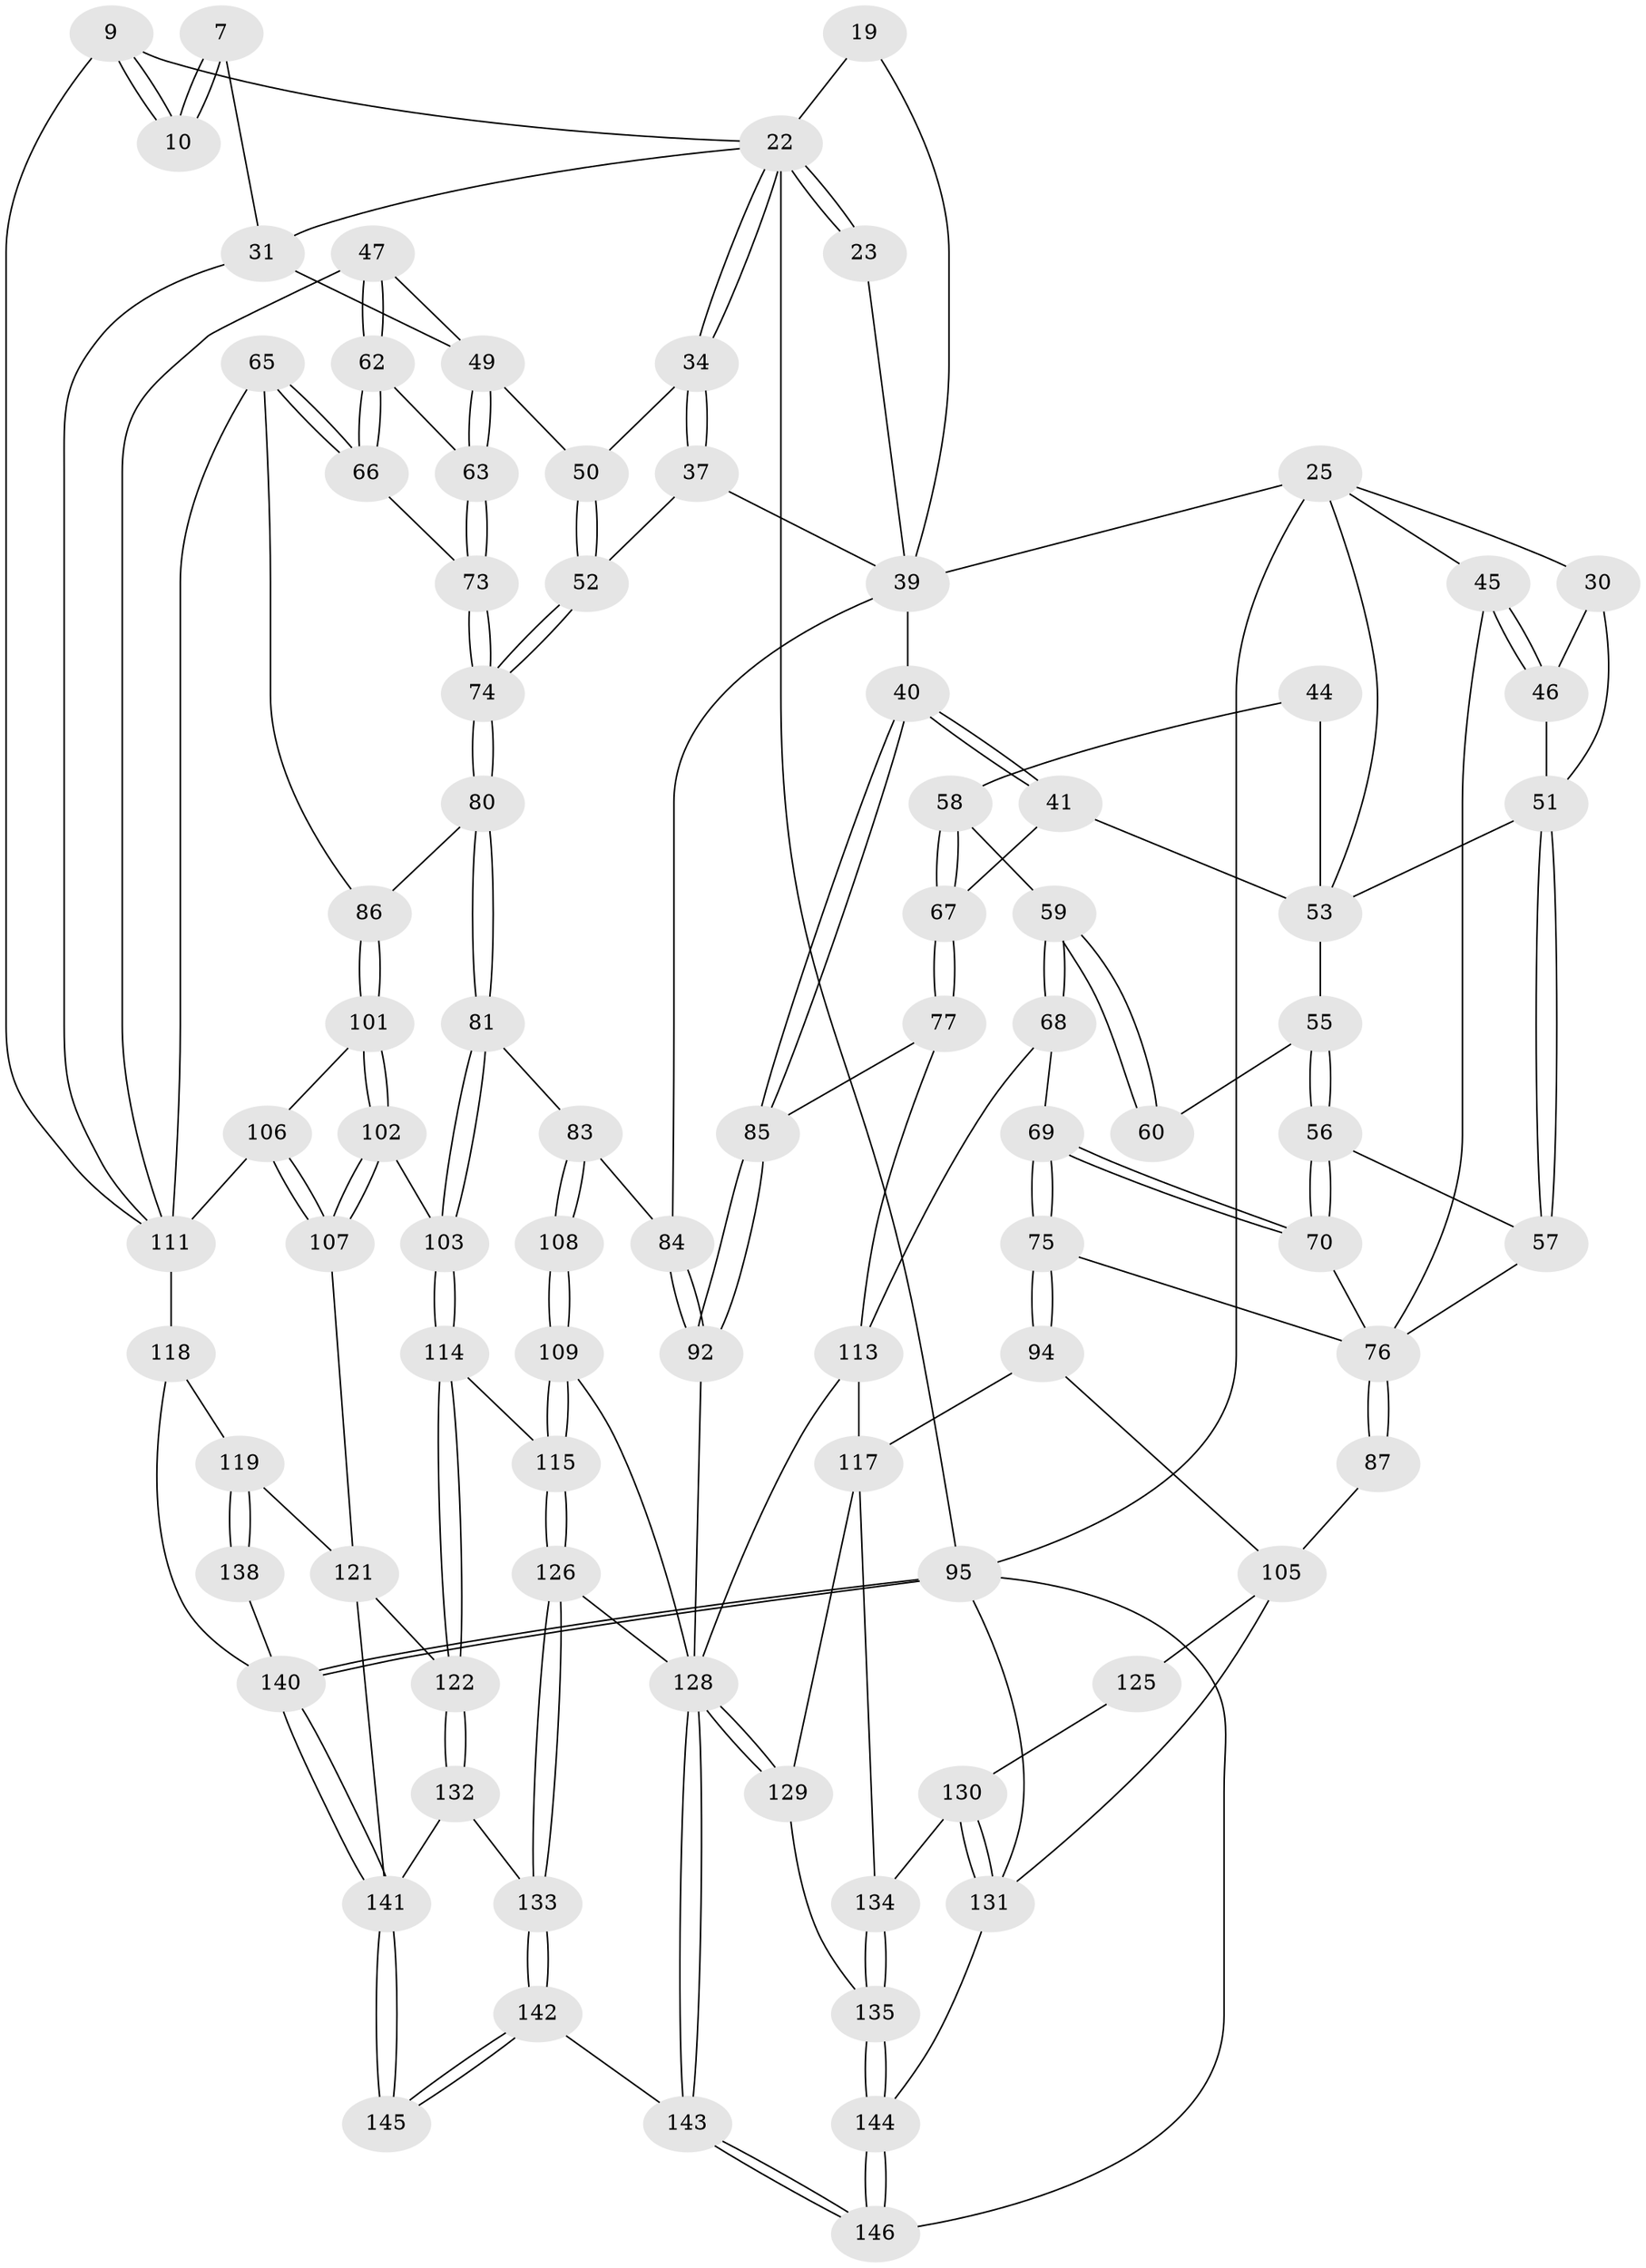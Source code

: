 // original degree distribution, {4: 0.2054794520547945, 5: 0.5684931506849316, 3: 0.02054794520547945, 6: 0.2054794520547945}
// Generated by graph-tools (version 1.1) at 2025/04/03/04/25 22:04:40]
// undirected, 87 vertices, 197 edges
graph export_dot {
graph [start="1"]
  node [color=gray90,style=filled];
  7 [pos="+0.9524150553852909+0.030097311297407316",super="+6"];
  9 [pos="+1+0.2291671586859359"];
  10 [pos="+0.9947100075997368+0.14720796126659622"];
  19 [pos="+0.4778947841882335+0.06891096959566773",super="+14"];
  22 [pos="+0.6610067650371214+0.2014234661239752",super="+4+18"];
  23 [pos="+0.63641846678428+0.15016925569946316"];
  25 [pos="+0+0",super="+24"];
  30 [pos="+0.09625356643586008+0.19062971119089844"];
  31 [pos="+0.8376816293316505+0.1843178352362654",super="+5"];
  34 [pos="+0.662106840193046+0.20540727287923405"];
  37 [pos="+0.5781794041026278+0.35682445006745667"];
  39 [pos="+0.48059369330934+0.36971886604499415",super="+38+21+15+20"];
  40 [pos="+0.4627329961936455+0.37031928257936"];
  41 [pos="+0.4247256905701575+0.3689252473537643"];
  44 [pos="+0.2400607038627587+0.2912970325695616",super="+43"];
  45 [pos="+0+0.19911790039860494"];
  46 [pos="+0+0.22159649582731436"];
  47 [pos="+0.9157307472545396+0.30625063609880165"];
  49 [pos="+0.8007781647083183+0.3631329387377242",super="+48"];
  50 [pos="+0.7553336741907318+0.2878339272337649",super="+33"];
  51 [pos="+0.0608171000922056+0.2931736741812587",super="+29"];
  52 [pos="+0.6492262953583454+0.37663803015287434"];
  53 [pos="+0.15838042282551326+0.2681648746024062",super="+28+42"];
  55 [pos="+0.08382506038907328+0.353410322147501",super="+54"];
  56 [pos="+0.06487935619134864+0.3574402965439019"];
  57 [pos="+0.05619464184868792+0.3125358969367029"];
  58 [pos="+0.2062212924824252+0.39203669752647485"];
  59 [pos="+0.2044330506665169+0.39284676957187614"];
  60 [pos="+0.17893438141690873+0.36239139998524034"];
  62 [pos="+0.9043304747970807+0.3553398130727414"];
  63 [pos="+0.7987160026107154+0.3793848001254837"];
  65 [pos="+0.9916148037217974+0.46818786562283427"];
  66 [pos="+0.9521209353774278+0.44620826989496054"];
  67 [pos="+0.3842790278569668+0.39344648740174143"];
  68 [pos="+0.16892068131367535+0.4698721800273586"];
  69 [pos="+0.1033105096073299+0.44848988663480904"];
  70 [pos="+0.054651600834574994+0.3832665857860433"];
  73 [pos="+0.7746741160965864+0.4282947803310292"];
  74 [pos="+0.7707570239026521+0.43126980491556866"];
  75 [pos="+0.006708914358161209+0.5196434850645877"];
  76 [pos="+0+0.521603254196214",super="+72"];
  77 [pos="+0.24724294237207578+0.5898251266361918"];
  80 [pos="+0.7695223199791679+0.47872635586770523"];
  81 [pos="+0.748722139564056+0.6038778285999533"];
  83 [pos="+0.621966098741208+0.5817148744586272",super="+82"];
  84 [pos="+0.5436882280325372+0.561589731748305"];
  85 [pos="+0.36059410678166076+0.5857278114324165"];
  86 [pos="+0.938931770279339+0.5198365497300411"];
  87 [pos="+0+0.5773355438330289"];
  92 [pos="+0.5094824995918138+0.6086458872574811"];
  94 [pos="+0.19243243349601274+0.6216574211438521"];
  95 [pos="+1+1",super="+91"];
  101 [pos="+0.893403869757003+0.5850487837937859"];
  102 [pos="+0.7753655622868142+0.6280954814601106"];
  103 [pos="+0.7658869717932206+0.6219407149786351"];
  105 [pos="+0.1916266182759763+0.6218467164490015",super="+89"];
  106 [pos="+0.9428261231424417+0.6897385280071118",super="+104"];
  107 [pos="+0.8183413840924237+0.7195341635678427"];
  108 [pos="+0.6236366998135756+0.7214326522590688"];
  109 [pos="+0.6127910514067502+0.739499953847216"];
  111 [pos="+0.9892188041875469+0.7094963888636991",super="+100"];
  113 [pos="+0.42992131080008283+0.6994689126871418",super="+79"];
  114 [pos="+0.6481828288233665+0.7790326733359499"];
  115 [pos="+0.6283199439432419+0.7748864443974622"];
  117 [pos="+0.22297839449103177+0.7417669319760196",super="+116+93"];
  118 [pos="+0.9304602248729122+0.8073573238169421",super="+98"];
  119 [pos="+0.8666554363895297+0.837840371319465"];
  121 [pos="+0.7362979854562642+0.8369058004673232",super="+120"];
  122 [pos="+0.697298986711305+0.8242749501690946"];
  125 [pos="+0.001878398609509974+0.7371916811091892"];
  126 [pos="+0.5307063415198048+0.8446683086752957"];
  128 [pos="+0.3304378935964412+0.8855346729279463",super="+127+112+110"];
  129 [pos="+0.29452868756257994+0.8441169881088467"];
  130 [pos="+0.04005778845157971+0.8807063341663461",super="+124"];
  131 [pos="+0+0.918871869136384",super="+90"];
  132 [pos="+0.5991768940785365+0.9027450963313264"];
  133 [pos="+0.5366367159055538+0.8569442111481289"];
  134 [pos="+0.08394735738398375+0.8866915251999585",super="+123"];
  135 [pos="+0.12118232954233922+0.9456617829144129"];
  138 [pos="+0.8710783549073607+0.8531284114449833"];
  140 [pos="+0.835707721856668+1",super="+139"];
  141 [pos="+0.7170347406621942+1",super="+136+137"];
  142 [pos="+0.41110856937559775+1"];
  143 [pos="+0.35850173136464086+1"];
  144 [pos="+0.1251498212990005+1"];
  145 [pos="+0.693185874528316+1"];
  146 [pos="+0.2126372603983586+1"];
  7 -- 10 [weight=2];
  7 -- 10;
  7 -- 31;
  9 -- 10;
  9 -- 10;
  9 -- 22;
  9 -- 111;
  19 -- 22 [weight=2];
  19 -- 39 [weight=2];
  22 -- 23 [weight=2];
  22 -- 23;
  22 -- 34;
  22 -- 34;
  22 -- 95 [weight=2];
  22 -- 31;
  23 -- 39;
  25 -- 45;
  25 -- 95 [weight=2];
  25 -- 39;
  25 -- 30;
  25 -- 53;
  30 -- 46;
  30 -- 51;
  31 -- 49;
  31 -- 111;
  34 -- 37;
  34 -- 37;
  34 -- 50;
  37 -- 52;
  37 -- 39;
  39 -- 40;
  39 -- 84;
  40 -- 41;
  40 -- 41;
  40 -- 85;
  40 -- 85;
  41 -- 67;
  41 -- 53;
  44 -- 53 [weight=3];
  44 -- 58;
  45 -- 46;
  45 -- 46;
  45 -- 76;
  46 -- 51;
  47 -- 62;
  47 -- 62;
  47 -- 49;
  47 -- 111;
  49 -- 50 [weight=2];
  49 -- 63;
  49 -- 63;
  50 -- 52;
  50 -- 52;
  51 -- 57;
  51 -- 57;
  51 -- 53;
  52 -- 74;
  52 -- 74;
  53 -- 55;
  55 -- 56;
  55 -- 56;
  55 -- 60 [weight=2];
  56 -- 57;
  56 -- 70;
  56 -- 70;
  57 -- 76;
  58 -- 59;
  58 -- 67;
  58 -- 67;
  59 -- 60;
  59 -- 60;
  59 -- 68;
  59 -- 68;
  62 -- 63;
  62 -- 66;
  62 -- 66;
  63 -- 73;
  63 -- 73;
  65 -- 66;
  65 -- 66;
  65 -- 86;
  65 -- 111;
  66 -- 73;
  67 -- 77;
  67 -- 77;
  68 -- 69;
  68 -- 113;
  69 -- 70;
  69 -- 70;
  69 -- 75;
  69 -- 75;
  70 -- 76;
  73 -- 74;
  73 -- 74;
  74 -- 80;
  74 -- 80;
  75 -- 76;
  75 -- 94;
  75 -- 94;
  76 -- 87 [weight=2];
  76 -- 87;
  77 -- 85;
  77 -- 113;
  80 -- 81;
  80 -- 81;
  80 -- 86;
  81 -- 103;
  81 -- 103;
  81 -- 83;
  83 -- 84;
  83 -- 108 [weight=2];
  83 -- 108;
  84 -- 92;
  84 -- 92;
  85 -- 92;
  85 -- 92;
  86 -- 101;
  86 -- 101;
  87 -- 105;
  92 -- 128;
  94 -- 105;
  94 -- 117;
  95 -- 140 [weight=2];
  95 -- 140;
  95 -- 146;
  95 -- 131;
  101 -- 102;
  101 -- 102;
  101 -- 106;
  102 -- 103;
  102 -- 107;
  102 -- 107;
  103 -- 114;
  103 -- 114;
  105 -- 125 [weight=2];
  105 -- 131;
  106 -- 107;
  106 -- 107;
  106 -- 111 [weight=2];
  107 -- 121;
  108 -- 109;
  108 -- 109;
  109 -- 115;
  109 -- 115;
  109 -- 128;
  111 -- 118 [weight=2];
  113 -- 117 [weight=2];
  113 -- 128;
  114 -- 115;
  114 -- 122;
  114 -- 122;
  115 -- 126;
  115 -- 126;
  117 -- 129;
  117 -- 134;
  118 -- 119;
  118 -- 140;
  119 -- 138;
  119 -- 138;
  119 -- 121;
  121 -- 122;
  121 -- 141;
  122 -- 132;
  122 -- 132;
  125 -- 130;
  126 -- 133;
  126 -- 133;
  126 -- 128;
  128 -- 129;
  128 -- 129;
  128 -- 143;
  128 -- 143;
  129 -- 135;
  130 -- 131;
  130 -- 131;
  130 -- 134 [weight=2];
  131 -- 144;
  132 -- 133;
  132 -- 141;
  133 -- 142;
  133 -- 142;
  134 -- 135;
  134 -- 135;
  135 -- 144;
  135 -- 144;
  138 -- 140 [weight=2];
  140 -- 141;
  140 -- 141;
  141 -- 145 [weight=2];
  141 -- 145;
  142 -- 143;
  142 -- 145;
  142 -- 145;
  143 -- 146;
  143 -- 146;
  144 -- 146;
  144 -- 146;
}
